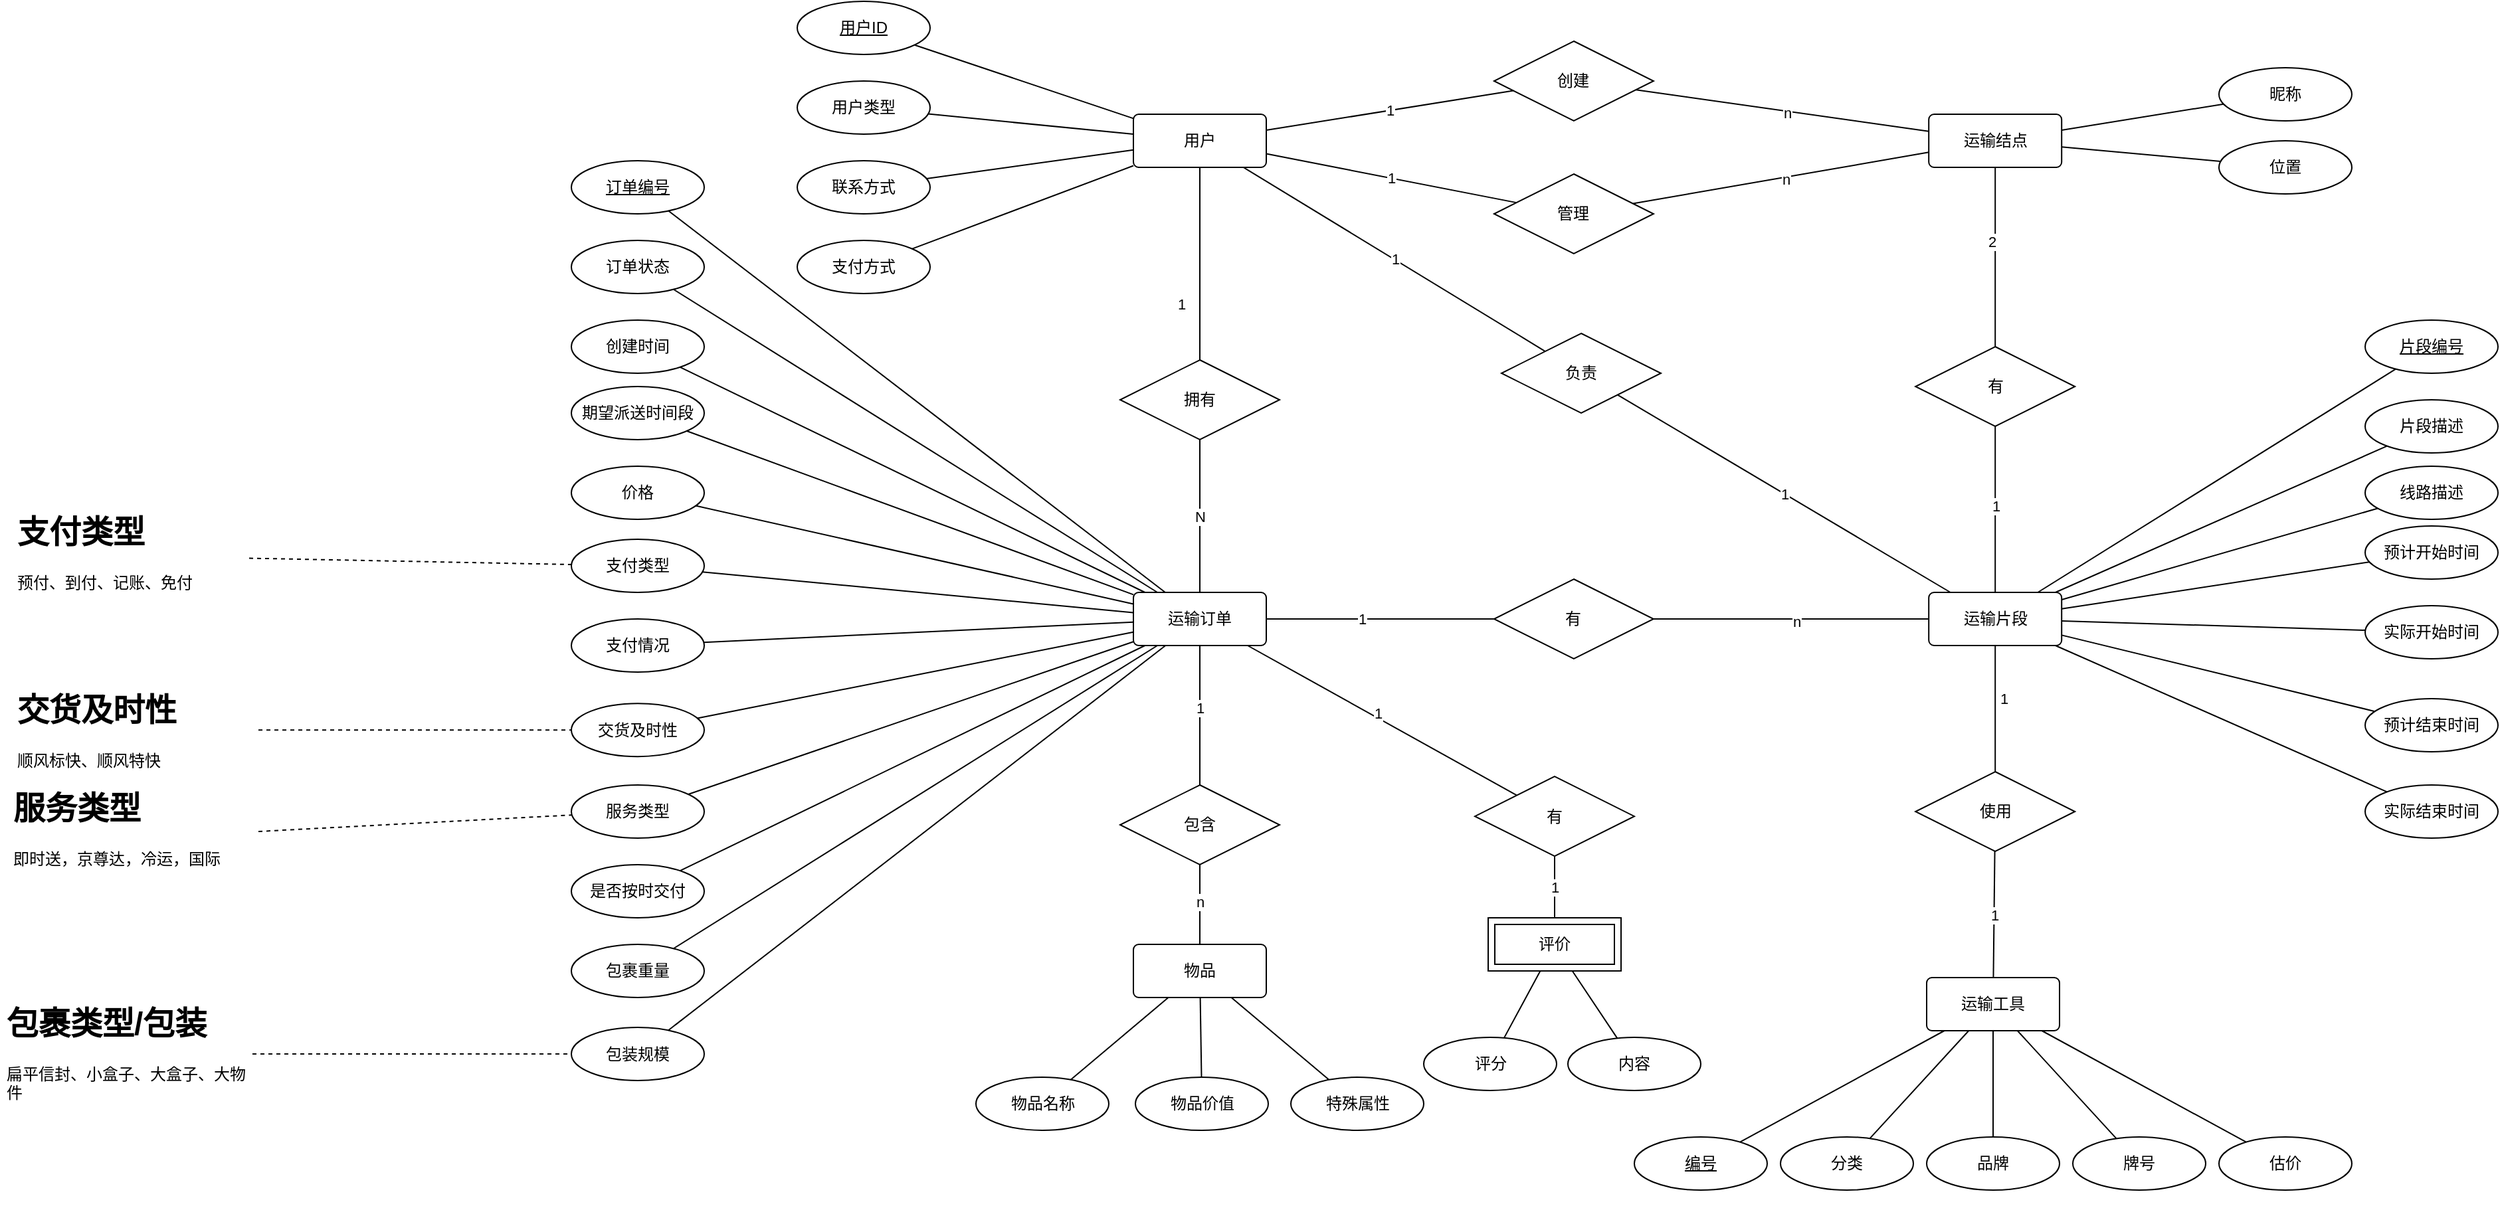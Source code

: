 <mxfile version="13.9.5" type="device"><diagram id="sRHwnh7eYaMvIRIETM3K" name="第 1 页"><mxGraphModel dx="2931" dy="504" grid="1" gridSize="10" guides="1" tooltips="1" connect="1" arrows="1" fold="1" page="1" pageScale="1" pageWidth="827" pageHeight="1169" math="0" shadow="0"><root><mxCell id="0"/><mxCell id="1" parent="0"/><mxCell id="H8O58rXydcXMfQqDxrHK-1" value="用户" style="rounded=1;arcSize=10;whiteSpace=wrap;html=1;align=center;" parent="1" vertex="1"><mxGeometry x="-267" y="185" width="100" height="40" as="geometry"/></mxCell><mxCell id="H8O58rXydcXMfQqDxrHK-2" value="物品" style="rounded=1;arcSize=10;whiteSpace=wrap;html=1;align=center;" parent="1" vertex="1"><mxGeometry x="-267" y="810.0" width="100" height="40" as="geometry"/></mxCell><mxCell id="H8O58rXydcXMfQqDxrHK-5" value="运输订单" style="rounded=1;arcSize=10;whiteSpace=wrap;html=1;align=center;" parent="1" vertex="1"><mxGeometry x="-267" y="545" width="100" height="40" as="geometry"/></mxCell><mxCell id="H8O58rXydcXMfQqDxrHK-8" value="运输工具" style="rounded=1;arcSize=10;whiteSpace=wrap;html=1;align=center;" parent="1" vertex="1"><mxGeometry x="330" y="835.0" width="100" height="40" as="geometry"/></mxCell><mxCell id="H8O58rXydcXMfQqDxrHK-17" value="运输片段" style="rounded=1;arcSize=10;whiteSpace=wrap;html=1;align=center;" parent="1" vertex="1"><mxGeometry x="331.6" y="545" width="100" height="40" as="geometry"/></mxCell><mxCell id="H8O58rXydcXMfQqDxrHK-18" value="运输结点" style="rounded=1;arcSize=10;whiteSpace=wrap;html=1;align=center;" parent="1" vertex="1"><mxGeometry x="331.6" y="185" width="100" height="40" as="geometry"/></mxCell><mxCell id="H8O58rXydcXMfQqDxrHK-19" value="拥有" style="shape=rhombus;perimeter=rhombusPerimeter;whiteSpace=wrap;html=1;align=center;" parent="1" vertex="1"><mxGeometry x="-277" y="370" width="120" height="60" as="geometry"/></mxCell><mxCell id="H8O58rXydcXMfQqDxrHK-20" value="" style="endArrow=none;html=1;rounded=0;" parent="1" source="H8O58rXydcXMfQqDxrHK-1" target="H8O58rXydcXMfQqDxrHK-19" edge="1"><mxGeometry relative="1" as="geometry"><mxPoint x="-577" y="665" as="sourcePoint"/><mxPoint x="-417" y="665" as="targetPoint"/></mxGeometry></mxCell><mxCell id="H8O58rXydcXMfQqDxrHK-22" value="1" style="edgeLabel;html=1;align=center;verticalAlign=middle;resizable=0;points=[];" parent="H8O58rXydcXMfQqDxrHK-20" vertex="1" connectable="0"><mxGeometry x="0.433" y="-1" relative="1" as="geometry"><mxPoint x="-13" y="-1" as="offset"/></mxGeometry></mxCell><mxCell id="H8O58rXydcXMfQqDxrHK-21" value="N" style="endArrow=none;html=1;rounded=0;" parent="1" source="H8O58rXydcXMfQqDxrHK-19" target="H8O58rXydcXMfQqDxrHK-5" edge="1"><mxGeometry relative="1" as="geometry"><mxPoint x="-277" y="635" as="sourcePoint"/><mxPoint x="-117" y="635" as="targetPoint"/></mxGeometry></mxCell><mxCell id="H8O58rXydcXMfQqDxrHK-23" value="创建" style="shape=rhombus;perimeter=rhombusPerimeter;whiteSpace=wrap;html=1;align=center;" parent="1" vertex="1"><mxGeometry x="4.45" y="130" width="120" height="60" as="geometry"/></mxCell><mxCell id="H8O58rXydcXMfQqDxrHK-24" value="" style="endArrow=none;html=1;rounded=0;" parent="1" source="H8O58rXydcXMfQqDxrHK-1" target="H8O58rXydcXMfQqDxrHK-23" edge="1"><mxGeometry relative="1" as="geometry"><mxPoint x="-390" y="40" as="sourcePoint"/><mxPoint x="-597" y="505" as="targetPoint"/></mxGeometry></mxCell><mxCell id="H8O58rXydcXMfQqDxrHK-46" value="1" style="edgeLabel;html=1;align=center;verticalAlign=middle;resizable=0;points=[];" parent="H8O58rXydcXMfQqDxrHK-24" vertex="1" connectable="0"><mxGeometry relative="1" as="geometry"><mxPoint as="offset"/></mxGeometry></mxCell><mxCell id="H8O58rXydcXMfQqDxrHK-25" value="" style="endArrow=none;html=1;rounded=0;" parent="1" source="H8O58rXydcXMfQqDxrHK-18" target="H8O58rXydcXMfQqDxrHK-23" edge="1"><mxGeometry relative="1" as="geometry"><mxPoint x="-787" y="510" as="sourcePoint"/><mxPoint x="280" y="180" as="targetPoint"/></mxGeometry></mxCell><mxCell id="H8O58rXydcXMfQqDxrHK-45" value="n" style="edgeLabel;html=1;align=center;verticalAlign=middle;resizable=0;points=[];" parent="H8O58rXydcXMfQqDxrHK-25" vertex="1" connectable="0"><mxGeometry x="-0.029" y="1" relative="1" as="geometry"><mxPoint as="offset"/></mxGeometry></mxCell><mxCell id="H8O58rXydcXMfQqDxrHK-26" value="有" style="shape=rhombus;perimeter=rhombusPerimeter;whiteSpace=wrap;html=1;align=center;" parent="1" vertex="1"><mxGeometry x="321.6" y="360" width="120" height="60" as="geometry"/></mxCell><mxCell id="H8O58rXydcXMfQqDxrHK-27" value="" style="endArrow=none;html=1;rounded=0;" parent="1" source="H8O58rXydcXMfQqDxrHK-26" target="H8O58rXydcXMfQqDxrHK-17" edge="1"><mxGeometry relative="1" as="geometry"><mxPoint x="-217" y="495" as="sourcePoint"/><mxPoint x="-67" y="505" as="targetPoint"/></mxGeometry></mxCell><mxCell id="H8O58rXydcXMfQqDxrHK-29" value="1" style="edgeLabel;html=1;align=center;verticalAlign=middle;resizable=0;points=[];" parent="H8O58rXydcXMfQqDxrHK-27" vertex="1" connectable="0"><mxGeometry x="0.044" y="1" relative="1" as="geometry"><mxPoint x="-1" y="-6.18" as="offset"/></mxGeometry></mxCell><mxCell id="H8O58rXydcXMfQqDxrHK-28" value="" style="endArrow=none;html=1;rounded=0;" parent="1" source="H8O58rXydcXMfQqDxrHK-18" target="H8O58rXydcXMfQqDxrHK-26" edge="1"><mxGeometry relative="1" as="geometry"><mxPoint x="-467" y="330" as="sourcePoint"/><mxPoint x="-367" y="330" as="targetPoint"/></mxGeometry></mxCell><mxCell id="H8O58rXydcXMfQqDxrHK-30" value="2" style="edgeLabel;html=1;align=center;verticalAlign=middle;resizable=0;points=[];" parent="H8O58rXydcXMfQqDxrHK-28" vertex="1" connectable="0"><mxGeometry x="-0.061" y="-3" relative="1" as="geometry"><mxPoint y="-8.01" as="offset"/></mxGeometry></mxCell><mxCell id="H8O58rXydcXMfQqDxrHK-31" value="有" style="shape=rhombus;perimeter=rhombusPerimeter;whiteSpace=wrap;html=1;align=center;" parent="1" vertex="1"><mxGeometry x="-10" y="683.59" width="120" height="60" as="geometry"/></mxCell><mxCell id="H8O58rXydcXMfQqDxrHK-32" value="" style="endArrow=none;html=1;rounded=0;" parent="1" source="H8O58rXydcXMfQqDxrHK-31" target="H8O58rXydcXMfQqDxrHK-5" edge="1"><mxGeometry relative="1" as="geometry"><mxPoint x="-327" y="505" as="sourcePoint"/><mxPoint x="-167" y="505" as="targetPoint"/></mxGeometry></mxCell><mxCell id="H8O58rXydcXMfQqDxrHK-38" value="1" style="edgeLabel;html=1;align=center;verticalAlign=middle;resizable=0;points=[];" parent="H8O58rXydcXMfQqDxrHK-32" vertex="1" connectable="0"><mxGeometry x="0.049" y="-3" relative="1" as="geometry"><mxPoint as="offset"/></mxGeometry></mxCell><mxCell id="H8O58rXydcXMfQqDxrHK-33" value="1" style="endArrow=none;html=1;rounded=0;" parent="1" source="H8O58rXydcXMfQqDxrHK-175" target="H8O58rXydcXMfQqDxrHK-31" edge="1"><mxGeometry relative="1" as="geometry"><mxPoint x="-300" y="947.5" as="sourcePoint"/><mxPoint x="-360" y="1107" as="targetPoint"/></mxGeometry></mxCell><mxCell id="H8O58rXydcXMfQqDxrHK-34" value="包含" style="shape=rhombus;perimeter=rhombusPerimeter;whiteSpace=wrap;html=1;align=center;" parent="1" vertex="1"><mxGeometry x="-277" y="690" width="120" height="60" as="geometry"/></mxCell><mxCell id="H8O58rXydcXMfQqDxrHK-36" value="" style="endArrow=none;html=1;rounded=0;" parent="1" source="H8O58rXydcXMfQqDxrHK-2" target="H8O58rXydcXMfQqDxrHK-34" edge="1"><mxGeometry relative="1" as="geometry"><mxPoint x="-864" y="832.25" as="sourcePoint"/><mxPoint x="-704" y="832.25" as="targetPoint"/></mxGeometry></mxCell><mxCell id="H8O58rXydcXMfQqDxrHK-48" value="n" style="edgeLabel;html=1;align=center;verticalAlign=middle;resizable=0;points=[];" parent="H8O58rXydcXMfQqDxrHK-36" vertex="1" connectable="0"><mxGeometry x="0.079" y="-2" relative="1" as="geometry"><mxPoint x="-2" as="offset"/></mxGeometry></mxCell><mxCell id="H8O58rXydcXMfQqDxrHK-50" value="有" style="shape=rhombus;perimeter=rhombusPerimeter;whiteSpace=wrap;html=1;align=center;" parent="1" vertex="1"><mxGeometry x="4.45" y="535" width="120" height="60" as="geometry"/></mxCell><mxCell id="H8O58rXydcXMfQqDxrHK-51" value="" style="endArrow=none;html=1;rounded=0;" parent="1" source="H8O58rXydcXMfQqDxrHK-5" target="H8O58rXydcXMfQqDxrHK-50" edge="1"><mxGeometry relative="1" as="geometry"><mxPoint x="-87" y="695" as="sourcePoint"/><mxPoint x="73" y="695" as="targetPoint"/></mxGeometry></mxCell><mxCell id="H8O58rXydcXMfQqDxrHK-53" value="1" style="edgeLabel;html=1;align=center;verticalAlign=middle;resizable=0;points=[];" parent="H8O58rXydcXMfQqDxrHK-51" vertex="1" connectable="0"><mxGeometry x="-0.371" y="-1" relative="1" as="geometry"><mxPoint x="18" y="-1" as="offset"/></mxGeometry></mxCell><mxCell id="H8O58rXydcXMfQqDxrHK-52" value="" style="endArrow=none;html=1;rounded=0;" parent="1" source="H8O58rXydcXMfQqDxrHK-50" target="H8O58rXydcXMfQqDxrHK-17" edge="1"><mxGeometry relative="1" as="geometry"><mxPoint x="53" y="665" as="sourcePoint"/><mxPoint x="213" y="665" as="targetPoint"/></mxGeometry></mxCell><mxCell id="H8O58rXydcXMfQqDxrHK-54" value="n" style="edgeLabel;html=1;align=center;verticalAlign=middle;resizable=0;points=[];" parent="H8O58rXydcXMfQqDxrHK-52" vertex="1" connectable="0"><mxGeometry x="0.04" y="-2" relative="1" as="geometry"><mxPoint as="offset"/></mxGeometry></mxCell><mxCell id="H8O58rXydcXMfQqDxrHK-75" value="使用" style="shape=rhombus;perimeter=rhombusPerimeter;whiteSpace=wrap;html=1;align=center;" parent="1" vertex="1"><mxGeometry x="321.6" y="680.0" width="120" height="60" as="geometry"/></mxCell><mxCell id="H8O58rXydcXMfQqDxrHK-78" value="" style="endArrow=none;html=1;rounded=0;" parent="1" source="H8O58rXydcXMfQqDxrHK-75" target="H8O58rXydcXMfQqDxrHK-8" edge="1"><mxGeometry relative="1" as="geometry"><mxPoint x="425" y="981.93" as="sourcePoint"/><mxPoint x="585" y="981.93" as="targetPoint"/></mxGeometry></mxCell><mxCell id="H8O58rXydcXMfQqDxrHK-86" value="1" style="edgeLabel;html=1;align=center;verticalAlign=middle;resizable=0;points=[];" parent="H8O58rXydcXMfQqDxrHK-78" vertex="1" connectable="0"><mxGeometry x="0.244" y="-1" relative="1" as="geometry"><mxPoint x="1" y="-10.91" as="offset"/></mxGeometry></mxCell><mxCell id="H8O58rXydcXMfQqDxrHK-82" value="" style="endArrow=none;html=1;rounded=0;" parent="1" source="H8O58rXydcXMfQqDxrHK-17" target="H8O58rXydcXMfQqDxrHK-75" edge="1"><mxGeometry relative="1" as="geometry"><mxPoint x="143" y="615" as="sourcePoint"/><mxPoint x="303" y="615" as="targetPoint"/></mxGeometry></mxCell><mxCell id="H8O58rXydcXMfQqDxrHK-85" value="1" style="edgeLabel;html=1;align=center;verticalAlign=middle;resizable=0;points=[];" parent="H8O58rXydcXMfQqDxrHK-82" vertex="1" connectable="0"><mxGeometry x="-0.167" y="2" relative="1" as="geometry"><mxPoint x="3.93" y="0.04" as="offset"/></mxGeometry></mxCell><mxCell id="H8O58rXydcXMfQqDxrHK-89" value="昵称" style="ellipse;whiteSpace=wrap;html=1;align=center;" parent="1" vertex="1"><mxGeometry x="550" y="150" width="100" height="40" as="geometry"/></mxCell><mxCell id="H8O58rXydcXMfQqDxrHK-90" value="位置" style="ellipse;whiteSpace=wrap;html=1;align=center;" parent="1" vertex="1"><mxGeometry x="550" y="205" width="100" height="40" as="geometry"/></mxCell><mxCell id="H8O58rXydcXMfQqDxrHK-92" value="" style="endArrow=none;html=1;rounded=0;" parent="1" source="H8O58rXydcXMfQqDxrHK-89" target="H8O58rXydcXMfQqDxrHK-18" edge="1"><mxGeometry relative="1" as="geometry"><mxPoint x="-1057" y="340" as="sourcePoint"/><mxPoint x="-897" y="340" as="targetPoint"/></mxGeometry></mxCell><mxCell id="H8O58rXydcXMfQqDxrHK-95" value="" style="endArrow=none;html=1;rounded=0;" parent="1" source="H8O58rXydcXMfQqDxrHK-18" target="H8O58rXydcXMfQqDxrHK-90" edge="1"><mxGeometry relative="1" as="geometry"><mxPoint x="-1027" y="380" as="sourcePoint"/><mxPoint x="-867" y="380" as="targetPoint"/></mxGeometry></mxCell><mxCell id="H8O58rXydcXMfQqDxrHK-101" value="用户ID" style="ellipse;whiteSpace=wrap;html=1;align=center;fontStyle=4;" parent="1" vertex="1"><mxGeometry x="-520" y="100" width="100" height="40" as="geometry"/></mxCell><mxCell id="H8O58rXydcXMfQqDxrHK-103" value="" style="endArrow=none;html=1;rounded=0;" parent="1" source="H8O58rXydcXMfQqDxrHK-101" target="H8O58rXydcXMfQqDxrHK-1" edge="1"><mxGeometry relative="1" as="geometry"><mxPoint x="-907" y="645" as="sourcePoint"/><mxPoint x="-747" y="645" as="targetPoint"/></mxGeometry></mxCell><mxCell id="H8O58rXydcXMfQqDxrHK-104" value="联系方式" style="ellipse;whiteSpace=wrap;html=1;align=center;" parent="1" vertex="1"><mxGeometry x="-520" y="220" width="100" height="40" as="geometry"/></mxCell><mxCell id="H8O58rXydcXMfQqDxrHK-105" value="" style="endArrow=none;html=1;rounded=0;" parent="1" source="H8O58rXydcXMfQqDxrHK-104" target="H8O58rXydcXMfQqDxrHK-1" edge="1"><mxGeometry relative="1" as="geometry"><mxPoint x="-937" y="675" as="sourcePoint"/><mxPoint x="-777" y="675" as="targetPoint"/></mxGeometry></mxCell><mxCell id="H8O58rXydcXMfQqDxrHK-106" value="物品名称" style="ellipse;whiteSpace=wrap;html=1;align=center;" parent="1" vertex="1"><mxGeometry x="-385.5" y="910" width="100" height="40" as="geometry"/></mxCell><mxCell id="H8O58rXydcXMfQqDxrHK-107" value="物品价值" style="ellipse;whiteSpace=wrap;html=1;align=center;" parent="1" vertex="1"><mxGeometry x="-265.5" y="910" width="100" height="40" as="geometry"/></mxCell><mxCell id="H8O58rXydcXMfQqDxrHK-109" value="" style="endArrow=none;html=1;rounded=0;" parent="1" source="H8O58rXydcXMfQqDxrHK-106" target="H8O58rXydcXMfQqDxrHK-2" edge="1"><mxGeometry relative="1" as="geometry"><mxPoint x="-597" y="988.59" as="sourcePoint"/><mxPoint x="-437" y="988.59" as="targetPoint"/></mxGeometry></mxCell><mxCell id="H8O58rXydcXMfQqDxrHK-110" value="" style="endArrow=none;html=1;rounded=0;" parent="1" source="H8O58rXydcXMfQqDxrHK-107" target="H8O58rXydcXMfQqDxrHK-2" edge="1"><mxGeometry relative="1" as="geometry"><mxPoint x="-477" y="938.59" as="sourcePoint"/><mxPoint x="-317" y="938.59" as="targetPoint"/></mxGeometry></mxCell><mxCell id="H8O58rXydcXMfQqDxrHK-118" value="预计开始时间" style="ellipse;whiteSpace=wrap;html=1;align=center;" parent="1" vertex="1"><mxGeometry x="660" y="495" width="100" height="40" as="geometry"/></mxCell><mxCell id="H8O58rXydcXMfQqDxrHK-119" value="实际开始时间" style="ellipse;whiteSpace=wrap;html=1;align=center;" parent="1" vertex="1"><mxGeometry x="660" y="555" width="100" height="40" as="geometry"/></mxCell><mxCell id="H8O58rXydcXMfQqDxrHK-120" value="预计结束时间" style="ellipse;whiteSpace=wrap;html=1;align=center;" parent="1" vertex="1"><mxGeometry x="660" y="625" width="100" height="40" as="geometry"/></mxCell><mxCell id="H8O58rXydcXMfQqDxrHK-121" value="实际结束时间" style="ellipse;whiteSpace=wrap;html=1;align=center;" parent="1" vertex="1"><mxGeometry x="660" y="690" width="100" height="40" as="geometry"/></mxCell><mxCell id="H8O58rXydcXMfQqDxrHK-122" value="" style="endArrow=none;html=1;rounded=0;" parent="1" source="H8O58rXydcXMfQqDxrHK-17" target="H8O58rXydcXMfQqDxrHK-118" edge="1"><mxGeometry relative="1" as="geometry"><mxPoint x="503" y="395" as="sourcePoint"/><mxPoint x="663" y="395" as="targetPoint"/></mxGeometry></mxCell><mxCell id="H8O58rXydcXMfQqDxrHK-123" value="" style="endArrow=none;html=1;rounded=0;" parent="1" source="H8O58rXydcXMfQqDxrHK-17" target="H8O58rXydcXMfQqDxrHK-119" edge="1"><mxGeometry relative="1" as="geometry"><mxPoint x="413" y="685" as="sourcePoint"/><mxPoint x="573" y="685" as="targetPoint"/></mxGeometry></mxCell><mxCell id="H8O58rXydcXMfQqDxrHK-124" value="" style="endArrow=none;html=1;rounded=0;" parent="1" source="H8O58rXydcXMfQqDxrHK-17" target="H8O58rXydcXMfQqDxrHK-120" edge="1"><mxGeometry relative="1" as="geometry"><mxPoint x="453" y="605" as="sourcePoint"/><mxPoint x="613" y="605" as="targetPoint"/></mxGeometry></mxCell><mxCell id="H8O58rXydcXMfQqDxrHK-125" value="" style="endArrow=none;html=1;rounded=0;" parent="1" source="H8O58rXydcXMfQqDxrHK-17" target="H8O58rXydcXMfQqDxrHK-121" edge="1"><mxGeometry relative="1" as="geometry"><mxPoint x="453" y="615" as="sourcePoint"/><mxPoint x="613" y="615" as="targetPoint"/></mxGeometry></mxCell><mxCell id="H8O58rXydcXMfQqDxrHK-126" style="edgeStyle=orthogonalEdgeStyle;rounded=0;orthogonalLoop=1;jettySize=auto;html=1;exitX=0.5;exitY=1;exitDx=0;exitDy=0;" parent="1" edge="1"><mxGeometry relative="1" as="geometry"><mxPoint x="523" y="1005.0" as="sourcePoint"/><mxPoint x="523" y="1005.0" as="targetPoint"/></mxGeometry></mxCell><mxCell id="H8O58rXydcXMfQqDxrHK-129" value="订单编号" style="ellipse;whiteSpace=wrap;html=1;align=center;fontStyle=4;" parent="1" vertex="1"><mxGeometry x="-690" y="220.0" width="100" height="40" as="geometry"/></mxCell><mxCell id="H8O58rXydcXMfQqDxrHK-130" value="价格" style="ellipse;whiteSpace=wrap;html=1;align=center;" parent="1" vertex="1"><mxGeometry x="-690" y="450" width="100" height="40" as="geometry"/></mxCell><mxCell id="H8O58rXydcXMfQqDxrHK-132" value="支付情况" style="ellipse;whiteSpace=wrap;html=1;align=center;" parent="1" vertex="1"><mxGeometry x="-690" y="565" width="100" height="40" as="geometry"/></mxCell><mxCell id="H8O58rXydcXMfQqDxrHK-135" value="支付方式" style="ellipse;whiteSpace=wrap;html=1;align=center;" parent="1" vertex="1"><mxGeometry x="-520" y="280" width="100" height="40" as="geometry"/></mxCell><mxCell id="H8O58rXydcXMfQqDxrHK-136" value="" style="endArrow=none;html=1;rounded=0;" parent="1" source="H8O58rXydcXMfQqDxrHK-135" target="H8O58rXydcXMfQqDxrHK-1" edge="1"><mxGeometry relative="1" as="geometry"><mxPoint x="-867" y="715" as="sourcePoint"/><mxPoint x="-707" y="715" as="targetPoint"/></mxGeometry></mxCell><mxCell id="H8O58rXydcXMfQqDxrHK-137" value="创建时间" style="ellipse;whiteSpace=wrap;html=1;align=center;" parent="1" vertex="1"><mxGeometry x="-690" y="340.0" width="100" height="40" as="geometry"/></mxCell><mxCell id="H8O58rXydcXMfQqDxrHK-140" value="评分" style="ellipse;whiteSpace=wrap;html=1;align=center;" parent="1" vertex="1"><mxGeometry x="-48.5" y="880" width="100" height="40" as="geometry"/></mxCell><mxCell id="H8O58rXydcXMfQqDxrHK-141" value="内容" style="ellipse;whiteSpace=wrap;html=1;align=center;" parent="1" vertex="1"><mxGeometry x="60" y="880" width="100" height="40" as="geometry"/></mxCell><mxCell id="H8O58rXydcXMfQqDxrHK-144" value="" style="endArrow=none;html=1;rounded=0;" parent="1" source="H8O58rXydcXMfQqDxrHK-140" target="H8O58rXydcXMfQqDxrHK-175" edge="1"><mxGeometry relative="1" as="geometry"><mxPoint x="-450" y="1067.5" as="sourcePoint"/><mxPoint x="-400" y="936.667" as="targetPoint"/></mxGeometry></mxCell><mxCell id="H8O58rXydcXMfQqDxrHK-145" value="" style="endArrow=none;html=1;rounded=0;" parent="1" source="H8O58rXydcXMfQqDxrHK-141" target="H8O58rXydcXMfQqDxrHK-175" edge="1"><mxGeometry relative="1" as="geometry"><mxPoint x="-440" y="1117.5" as="sourcePoint"/><mxPoint x="-400" y="958.333" as="targetPoint"/></mxGeometry></mxCell><mxCell id="H8O58rXydcXMfQqDxrHK-146" value="" style="endArrow=none;html=1;rounded=0;" parent="1" source="H8O58rXydcXMfQqDxrHK-5" target="H8O58rXydcXMfQqDxrHK-129" edge="1"><mxGeometry relative="1" as="geometry"><mxPoint x="-557" y="965" as="sourcePoint"/><mxPoint x="-397" y="965" as="targetPoint"/></mxGeometry></mxCell><mxCell id="H8O58rXydcXMfQqDxrHK-147" value="" style="endArrow=none;html=1;rounded=0;" parent="1" source="H8O58rXydcXMfQqDxrHK-5" target="H8O58rXydcXMfQqDxrHK-137" edge="1"><mxGeometry relative="1" as="geometry"><mxPoint x="-307" y="945" as="sourcePoint"/><mxPoint x="-147" y="945" as="targetPoint"/></mxGeometry></mxCell><mxCell id="H8O58rXydcXMfQqDxrHK-148" value="" style="endArrow=none;html=1;rounded=0;" parent="1" source="H8O58rXydcXMfQqDxrHK-5" target="H8O58rXydcXMfQqDxrHK-130" edge="1"><mxGeometry relative="1" as="geometry"><mxPoint x="-247" y="835" as="sourcePoint"/><mxPoint x="-87" y="835" as="targetPoint"/></mxGeometry></mxCell><mxCell id="H8O58rXydcXMfQqDxrHK-149" value="" style="endArrow=none;html=1;rounded=0;" parent="1" source="H8O58rXydcXMfQqDxrHK-132" target="H8O58rXydcXMfQqDxrHK-5" edge="1"><mxGeometry relative="1" as="geometry"><mxPoint x="-237" y="935" as="sourcePoint"/><mxPoint x="-77" y="935" as="targetPoint"/></mxGeometry></mxCell><mxCell id="H8O58rXydcXMfQqDxrHK-164" value="分类" style="ellipse;whiteSpace=wrap;html=1;align=center;" parent="1" vertex="1"><mxGeometry x="220" y="955.0" width="100" height="40" as="geometry"/></mxCell><mxCell id="H8O58rXydcXMfQqDxrHK-165" value="品牌" style="ellipse;whiteSpace=wrap;html=1;align=center;" parent="1" vertex="1"><mxGeometry x="330" y="955.0" width="100" height="40" as="geometry"/></mxCell><mxCell id="H8O58rXydcXMfQqDxrHK-166" value="估价" style="ellipse;whiteSpace=wrap;html=1;align=center;" parent="1" vertex="1"><mxGeometry x="550" y="955.0" width="100" height="40" as="geometry"/></mxCell><mxCell id="H8O58rXydcXMfQqDxrHK-167" value="" style="endArrow=none;html=1;rounded=0;" parent="1" source="H8O58rXydcXMfQqDxrHK-164" target="H8O58rXydcXMfQqDxrHK-8" edge="1"><mxGeometry relative="1" as="geometry"><mxPoint x="570" y="991.27" as="sourcePoint"/><mxPoint x="730" y="991.27" as="targetPoint"/></mxGeometry></mxCell><mxCell id="H8O58rXydcXMfQqDxrHK-168" value="" style="endArrow=none;html=1;rounded=0;" parent="1" source="H8O58rXydcXMfQqDxrHK-8" target="H8O58rXydcXMfQqDxrHK-165" edge="1"><mxGeometry relative="1" as="geometry"><mxPoint x="490" y="981.27" as="sourcePoint"/><mxPoint x="650" y="981.27" as="targetPoint"/></mxGeometry></mxCell><mxCell id="H8O58rXydcXMfQqDxrHK-169" value="" style="endArrow=none;html=1;rounded=0;" parent="1" source="H8O58rXydcXMfQqDxrHK-8" target="H8O58rXydcXMfQqDxrHK-166" edge="1"><mxGeometry relative="1" as="geometry"><mxPoint x="610" y="981.27" as="sourcePoint"/><mxPoint x="770" y="981.27" as="targetPoint"/></mxGeometry></mxCell><mxCell id="H8O58rXydcXMfQqDxrHK-175" value="评价" style="shape=ext;margin=3;double=1;whiteSpace=wrap;html=1;align=center;" parent="1" vertex="1"><mxGeometry y="790" width="100" height="40" as="geometry"/></mxCell><mxCell id="uPBFyAuTsTOrM1amz3XQ-6" value="" style="endArrow=none;html=1;rounded=0;entryX=0.5;entryY=1;entryDx=0;entryDy=0;" parent="1" source="H8O58rXydcXMfQqDxrHK-34" target="H8O58rXydcXMfQqDxrHK-5" edge="1"><mxGeometry relative="1" as="geometry"><mxPoint x="-770" y="780" as="sourcePoint"/><mxPoint x="-597" y="756.09" as="targetPoint"/></mxGeometry></mxCell><mxCell id="uPBFyAuTsTOrM1amz3XQ-7" value="1" style="edgeLabel;html=1;align=center;verticalAlign=middle;resizable=0;points=[];" parent="uPBFyAuTsTOrM1amz3XQ-6" vertex="1" connectable="0"><mxGeometry x="0.113" relative="1" as="geometry"><mxPoint as="offset"/></mxGeometry></mxCell><mxCell id="uPBFyAuTsTOrM1amz3XQ-8" value="包装规模" style="ellipse;whiteSpace=wrap;html=1;align=center;" parent="1" vertex="1"><mxGeometry x="-690" y="872.5" width="100" height="40" as="geometry"/></mxCell><mxCell id="uPBFyAuTsTOrM1amz3XQ-9" value="" style="endArrow=none;html=1;rounded=0;" parent="1" source="uPBFyAuTsTOrM1amz3XQ-8" target="H8O58rXydcXMfQqDxrHK-5" edge="1"><mxGeometry relative="1" as="geometry"><mxPoint x="-800" y="860" as="sourcePoint"/><mxPoint x="-647" y="727.104" as="targetPoint"/></mxGeometry></mxCell><mxCell id="uPBFyAuTsTOrM1amz3XQ-10" value="包裹重量" style="ellipse;whiteSpace=wrap;html=1;align=center;" parent="1" vertex="1"><mxGeometry x="-690" y="810" width="100" height="40" as="geometry"/></mxCell><mxCell id="uPBFyAuTsTOrM1amz3XQ-11" value="" style="endArrow=none;html=1;rounded=0;" parent="1" source="uPBFyAuTsTOrM1amz3XQ-10" target="H8O58rXydcXMfQqDxrHK-5" edge="1"><mxGeometry relative="1" as="geometry"><mxPoint x="-810" y="850" as="sourcePoint"/><mxPoint x="-647" y="743.0" as="targetPoint"/></mxGeometry></mxCell><mxCell id="uPBFyAuTsTOrM1amz3XQ-12" value="交货及时性" style="ellipse;whiteSpace=wrap;html=1;align=center;" parent="1" vertex="1"><mxGeometry x="-690" y="628.59" width="100" height="40" as="geometry"/></mxCell><mxCell id="uPBFyAuTsTOrM1amz3XQ-13" value="" style="endArrow=none;html=1;rounded=0;" parent="1" source="H8O58rXydcXMfQqDxrHK-5" target="uPBFyAuTsTOrM1amz3XQ-12" edge="1"><mxGeometry relative="1" as="geometry"><mxPoint x="-320" y="830" as="sourcePoint"/><mxPoint x="-160" y="830" as="targetPoint"/></mxGeometry></mxCell><mxCell id="gKOCil1zqPXSnGWt9PrA-1" value="线路描述" style="ellipse;whiteSpace=wrap;html=1;align=center;" parent="1" vertex="1"><mxGeometry x="660" y="450" width="100" height="40" as="geometry"/></mxCell><mxCell id="gKOCil1zqPXSnGWt9PrA-2" value="" style="endArrow=none;html=1;rounded=0;" parent="1" source="H8O58rXydcXMfQqDxrHK-17" target="gKOCil1zqPXSnGWt9PrA-1" edge="1"><mxGeometry relative="1" as="geometry"><mxPoint x="395.532" y="555" as="sourcePoint"/><mxPoint x="419.137" y="434.94" as="targetPoint"/></mxGeometry></mxCell><mxCell id="fUyKcT2VAJ0Rz9HLbAqX-2" value="片段编号" style="ellipse;whiteSpace=wrap;html=1;align=center;fontStyle=4;" parent="1" vertex="1"><mxGeometry x="660" y="340" width="100" height="40" as="geometry"/></mxCell><mxCell id="fUyKcT2VAJ0Rz9HLbAqX-3" value="" style="endArrow=none;html=1;rounded=0;" parent="1" source="H8O58rXydcXMfQqDxrHK-17" target="fUyKcT2VAJ0Rz9HLbAqX-2" edge="1"><mxGeometry relative="1" as="geometry"><mxPoint x="340" y="370" as="sourcePoint"/><mxPoint x="500" y="370" as="targetPoint"/></mxGeometry></mxCell><mxCell id="fUyKcT2VAJ0Rz9HLbAqX-6" value="用户类型" style="ellipse;whiteSpace=wrap;html=1;align=center;" parent="1" vertex="1"><mxGeometry x="-520" y="160" width="100" height="40" as="geometry"/></mxCell><mxCell id="fUyKcT2VAJ0Rz9HLbAqX-7" value="" style="endArrow=none;html=1;rounded=0;" parent="1" source="fUyKcT2VAJ0Rz9HLbAqX-6" target="H8O58rXydcXMfQqDxrHK-1" edge="1"><mxGeometry relative="1" as="geometry"><mxPoint x="-465.125" y="65.409" as="sourcePoint"/><mxPoint x="-248.429" y="170" as="targetPoint"/></mxGeometry></mxCell><mxCell id="fUyKcT2VAJ0Rz9HLbAqX-9" value="管理" style="shape=rhombus;perimeter=rhombusPerimeter;whiteSpace=wrap;html=1;align=center;" parent="1" vertex="1"><mxGeometry x="4.45" y="230" width="120" height="60" as="geometry"/></mxCell><mxCell id="fUyKcT2VAJ0Rz9HLbAqX-10" value="" style="endArrow=none;html=1;rounded=0;" parent="1" source="H8O58rXydcXMfQqDxrHK-1" target="fUyKcT2VAJ0Rz9HLbAqX-9" edge="1"><mxGeometry relative="1" as="geometry"><mxPoint x="-207" y="170" as="sourcePoint"/><mxPoint x="-207" y="90" as="targetPoint"/></mxGeometry></mxCell><mxCell id="fUyKcT2VAJ0Rz9HLbAqX-11" value="1" style="edgeLabel;html=1;align=center;verticalAlign=middle;resizable=0;points=[];" parent="fUyKcT2VAJ0Rz9HLbAqX-10" vertex="1" connectable="0"><mxGeometry relative="1" as="geometry"><mxPoint as="offset"/></mxGeometry></mxCell><mxCell id="fUyKcT2VAJ0Rz9HLbAqX-12" value="" style="endArrow=none;html=1;rounded=0;" parent="1" source="H8O58rXydcXMfQqDxrHK-18" target="fUyKcT2VAJ0Rz9HLbAqX-9" edge="1"><mxGeometry relative="1" as="geometry"><mxPoint x="331.6" y="64.575" as="sourcePoint"/><mxPoint x="-148.002" y="60.501" as="targetPoint"/></mxGeometry></mxCell><mxCell id="fUyKcT2VAJ0Rz9HLbAqX-13" value="n" style="edgeLabel;html=1;align=center;verticalAlign=middle;resizable=0;points=[];" parent="fUyKcT2VAJ0Rz9HLbAqX-12" vertex="1" connectable="0"><mxGeometry x="-0.029" y="1" relative="1" as="geometry"><mxPoint as="offset"/></mxGeometry></mxCell><mxCell id="fUyKcT2VAJ0Rz9HLbAqX-14" value="负责" style="shape=rhombus;perimeter=rhombusPerimeter;whiteSpace=wrap;html=1;align=center;" parent="1" vertex="1"><mxGeometry x="10" y="350" width="120" height="60" as="geometry"/></mxCell><mxCell id="fUyKcT2VAJ0Rz9HLbAqX-15" value="" style="endArrow=none;html=1;rounded=0;" parent="1" source="fUyKcT2VAJ0Rz9HLbAqX-14" target="H8O58rXydcXMfQqDxrHK-17" edge="1"><mxGeometry relative="1" as="geometry"><mxPoint x="-157" y="82.436" as="sourcePoint"/><mxPoint x="240" y="490" as="targetPoint"/></mxGeometry></mxCell><mxCell id="fUyKcT2VAJ0Rz9HLbAqX-16" value="1" style="edgeLabel;html=1;align=center;verticalAlign=middle;resizable=0;points=[];" parent="fUyKcT2VAJ0Rz9HLbAqX-15" vertex="1" connectable="0"><mxGeometry relative="1" as="geometry"><mxPoint as="offset"/></mxGeometry></mxCell><mxCell id="fUyKcT2VAJ0Rz9HLbAqX-17" value="" style="endArrow=none;html=1;rounded=0;" parent="1" source="H8O58rXydcXMfQqDxrHK-1" target="fUyKcT2VAJ0Rz9HLbAqX-14" edge="1"><mxGeometry relative="1" as="geometry"><mxPoint x="97.456" y="338.497" as="sourcePoint"/><mxPoint x="366.725" y="555" as="targetPoint"/></mxGeometry></mxCell><mxCell id="fUyKcT2VAJ0Rz9HLbAqX-18" value="1" style="edgeLabel;html=1;align=center;verticalAlign=middle;resizable=0;points=[];" parent="fUyKcT2VAJ0Rz9HLbAqX-17" vertex="1" connectable="0"><mxGeometry relative="1" as="geometry"><mxPoint as="offset"/></mxGeometry></mxCell><mxCell id="fUyKcT2VAJ0Rz9HLbAqX-19" value="特殊属性" style="ellipse;whiteSpace=wrap;html=1;align=center;" parent="1" vertex="1"><mxGeometry x="-148.5" y="910" width="100" height="40" as="geometry"/></mxCell><mxCell id="fUyKcT2VAJ0Rz9HLbAqX-20" value="" style="endArrow=none;html=1;rounded=0;" parent="1" source="fUyKcT2VAJ0Rz9HLbAqX-19" target="H8O58rXydcXMfQqDxrHK-2" edge="1"><mxGeometry relative="1" as="geometry"><mxPoint x="-159.806" y="921.228" as="sourcePoint"/><mxPoint x="-196.636" y="850.84" as="targetPoint"/></mxGeometry></mxCell><mxCell id="fUyKcT2VAJ0Rz9HLbAqX-21" value="服务类型" style="ellipse;whiteSpace=wrap;html=1;align=center;" parent="1" vertex="1"><mxGeometry x="-690" y="690" width="100" height="40" as="geometry"/></mxCell><mxCell id="fUyKcT2VAJ0Rz9HLbAqX-22" value="" style="endArrow=none;html=1;rounded=0;" parent="1" source="fUyKcT2VAJ0Rz9HLbAqX-21" target="H8O58rXydcXMfQqDxrHK-5" edge="1"><mxGeometry relative="1" as="geometry"><mxPoint x="-588.728" y="679.51" as="sourcePoint"/><mxPoint x="-257" y="588.688" as="targetPoint"/></mxGeometry></mxCell><mxCell id="fUyKcT2VAJ0Rz9HLbAqX-23" value="&lt;h1&gt;服务类型&lt;/h1&gt;&lt;p&gt;即时送，京尊达，冷运，国际&lt;/p&gt;" style="text;html=1;strokeColor=none;fillColor=none;spacing=5;spacingTop=-20;whiteSpace=wrap;overflow=hidden;rounded=0;rotation=0;" parent="1" vertex="1"><mxGeometry x="-1115.5" y="687.5" width="190" height="85" as="geometry"/></mxCell><mxCell id="fUyKcT2VAJ0Rz9HLbAqX-25" value="" style="endArrow=none;dashed=1;html=1;" parent="1" source="fUyKcT2VAJ0Rz9HLbAqX-23" target="fUyKcT2VAJ0Rz9HLbAqX-21" edge="1"><mxGeometry width="50" height="50" relative="1" as="geometry"><mxPoint x="-922.5" y="763.854" as="sourcePoint"/><mxPoint x="-881" y="889.39" as="targetPoint"/></mxGeometry></mxCell><mxCell id="fUyKcT2VAJ0Rz9HLbAqX-26" value="&lt;h1&gt;包裹类型/包装&lt;/h1&gt;&lt;p&gt;扁平信封、小盒子、大盒子、大物件&lt;/p&gt;" style="text;html=1;strokeColor=none;fillColor=none;spacing=5;spacingTop=-20;whiteSpace=wrap;overflow=hidden;rounded=0;" parent="1" vertex="1"><mxGeometry x="-1120" y="850" width="190" height="85" as="geometry"/></mxCell><mxCell id="fUyKcT2VAJ0Rz9HLbAqX-27" value="" style="endArrow=none;dashed=1;html=1;" parent="1" source="fUyKcT2VAJ0Rz9HLbAqX-26" target="uPBFyAuTsTOrM1amz3XQ-8" edge="1"><mxGeometry width="50" height="50" relative="1" as="geometry"><mxPoint x="-895.5" y="942.755" as="sourcePoint"/><mxPoint x="-685.471" y="945.729" as="targetPoint"/></mxGeometry></mxCell><mxCell id="fUyKcT2VAJ0Rz9HLbAqX-28" value="&lt;h1&gt;交货及时性&lt;/h1&gt;&lt;p&gt;顺风标快、顺风特快&lt;/p&gt;" style="text;html=1;strokeColor=none;fillColor=none;spacing=5;spacingTop=-20;whiteSpace=wrap;overflow=hidden;rounded=0;" parent="1" vertex="1"><mxGeometry x="-1112.5" y="613.59" width="187" height="70" as="geometry"/></mxCell><mxCell id="fUyKcT2VAJ0Rz9HLbAqX-29" value="期望派送时间段" style="ellipse;whiteSpace=wrap;html=1;align=center;" parent="1" vertex="1"><mxGeometry x="-690" y="390.0" width="100" height="40" as="geometry"/></mxCell><mxCell id="fUyKcT2VAJ0Rz9HLbAqX-30" value="" style="endArrow=none;html=1;rounded=0;" parent="1" source="fUyKcT2VAJ0Rz9HLbAqX-29" target="H8O58rXydcXMfQqDxrHK-5" edge="1"><mxGeometry relative="1" as="geometry"><mxPoint x="-930" y="400" as="sourcePoint"/><mxPoint x="-770" y="400" as="targetPoint"/></mxGeometry></mxCell><mxCell id="fUyKcT2VAJ0Rz9HLbAqX-31" value="" style="endArrow=none;dashed=1;html=1;" parent="1" source="fUyKcT2VAJ0Rz9HLbAqX-28" target="uPBFyAuTsTOrM1amz3XQ-12" edge="1"><mxGeometry width="50" height="50" relative="1" as="geometry"><mxPoint x="-905.5" y="588.59" as="sourcePoint"/><mxPoint x="-855.5" y="538.59" as="targetPoint"/></mxGeometry></mxCell><mxCell id="chwNqvs-5eJAOnSxHbHc-2" value="" style="endArrow=none;html=1;rounded=0;" parent="1" source="H8O58rXydcXMfQqDxrHK-8" target="chwNqvs-5eJAOnSxHbHc-5" edge="1"><mxGeometry relative="1" as="geometry"><mxPoint x="330" y="1030" as="sourcePoint"/><mxPoint x="413.392" y="955.175" as="targetPoint"/></mxGeometry></mxCell><mxCell id="chwNqvs-5eJAOnSxHbHc-5" value="编号" style="ellipse;whiteSpace=wrap;html=1;align=center;fontStyle=4;" parent="1" vertex="1"><mxGeometry x="110" y="955" width="100" height="40" as="geometry"/></mxCell><mxCell id="chwNqvs-5eJAOnSxHbHc-7" value="牌号" style="ellipse;whiteSpace=wrap;html=1;align=center;" parent="1" vertex="1"><mxGeometry x="440" y="955.0" width="100" height="40" as="geometry"/></mxCell><mxCell id="chwNqvs-5eJAOnSxHbHc-9" value="" style="endArrow=none;html=1;rounded=0;" parent="1" source="H8O58rXydcXMfQqDxrHK-8" target="chwNqvs-5eJAOnSxHbHc-7" edge="1"><mxGeometry relative="1" as="geometry"><mxPoint x="200" y="1050" as="sourcePoint"/><mxPoint x="360" y="1050" as="targetPoint"/></mxGeometry></mxCell><mxCell id="dogPWuH6CcBun96qD8NK-1" value="是否按时交付" style="ellipse;whiteSpace=wrap;html=1;align=center;" vertex="1" parent="1"><mxGeometry x="-690" y="750" width="100" height="40" as="geometry"/></mxCell><mxCell id="dogPWuH6CcBun96qD8NK-2" value="" style="endArrow=none;html=1;rounded=0;" edge="1" parent="1" source="dogPWuH6CcBun96qD8NK-1" target="H8O58rXydcXMfQqDxrHK-5"><mxGeometry relative="1" as="geometry"><mxPoint x="-840" y="740" as="sourcePoint"/><mxPoint x="-680" y="740" as="targetPoint"/></mxGeometry></mxCell><mxCell id="dogPWuH6CcBun96qD8NK-4" value="支付类型" style="ellipse;whiteSpace=wrap;html=1;align=center;" vertex="1" parent="1"><mxGeometry x="-690" y="505" width="100" height="40" as="geometry"/></mxCell><mxCell id="dogPWuH6CcBun96qD8NK-5" value="" style="endArrow=none;html=1;rounded=0;" edge="1" parent="1" source="dogPWuH6CcBun96qD8NK-4" target="H8O58rXydcXMfQqDxrHK-5"><mxGeometry relative="1" as="geometry"><mxPoint x="-870" y="570" as="sourcePoint"/><mxPoint x="-710" y="570" as="targetPoint"/></mxGeometry></mxCell><mxCell id="dogPWuH6CcBun96qD8NK-6" value="&lt;h1&gt;支付类型&lt;/h1&gt;&lt;div&gt;预付、到付、记账、免付&lt;/div&gt;" style="text;html=1;strokeColor=none;fillColor=none;spacing=5;spacingTop=-20;whiteSpace=wrap;overflow=hidden;rounded=0;" vertex="1" parent="1"><mxGeometry x="-1112.5" y="480" width="180" height="75" as="geometry"/></mxCell><mxCell id="dogPWuH6CcBun96qD8NK-7" value="" style="endArrow=none;dashed=1;html=1;" edge="1" parent="1" source="dogPWuH6CcBun96qD8NK-6" target="dogPWuH6CcBun96qD8NK-4"><mxGeometry width="50" height="50" relative="1" as="geometry"><mxPoint x="-880" y="600" as="sourcePoint"/><mxPoint x="-830" y="550" as="targetPoint"/></mxGeometry></mxCell><mxCell id="dogPWuH6CcBun96qD8NK-8" value="片段描述" style="ellipse;whiteSpace=wrap;html=1;align=center;" vertex="1" parent="1"><mxGeometry x="660" y="400" width="100" height="40" as="geometry"/></mxCell><mxCell id="dogPWuH6CcBun96qD8NK-9" value="" style="endArrow=none;html=1;rounded=0;" edge="1" parent="1" source="H8O58rXydcXMfQqDxrHK-17" target="dogPWuH6CcBun96qD8NK-8"><mxGeometry relative="1" as="geometry"><mxPoint x="423.628" y="555" as="sourcePoint"/><mxPoint x="692.95" y="386.82" as="targetPoint"/></mxGeometry></mxCell><mxCell id="dogPWuH6CcBun96qD8NK-10" value="订单状态" style="ellipse;whiteSpace=wrap;html=1;align=center;" vertex="1" parent="1"><mxGeometry x="-690" y="280.0" width="100" height="40" as="geometry"/></mxCell><mxCell id="dogPWuH6CcBun96qD8NK-11" value="" style="endArrow=none;html=1;rounded=0;" edge="1" parent="1" source="H8O58rXydcXMfQqDxrHK-5" target="dogPWuH6CcBun96qD8NK-10"><mxGeometry relative="1" as="geometry"><mxPoint x="-233.031" y="555" as="sourcePoint"/><mxPoint x="-606.911" y="267.74" as="targetPoint"/></mxGeometry></mxCell></root></mxGraphModel></diagram></mxfile>